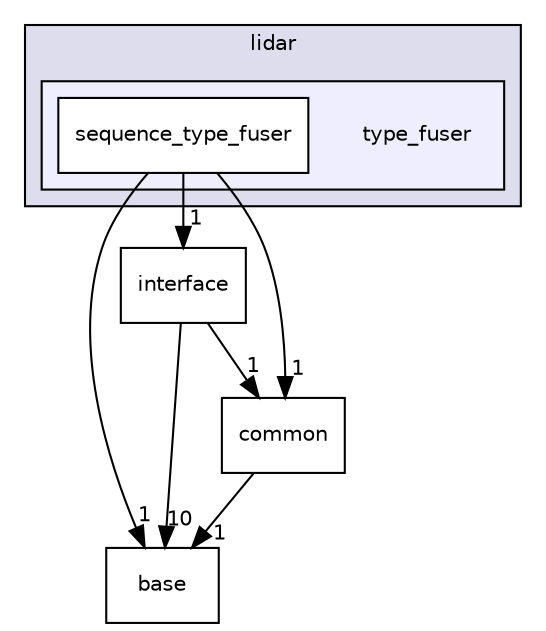 digraph "modules/perception/obstacle/lidar/type_fuser" {
  compound=true
  node [ fontsize="10", fontname="Helvetica"];
  edge [ labelfontsize="10", labelfontname="Helvetica"];
  subgraph clusterdir_cea3b47e46c6e7de2071488d5a5d379a {
    graph [ bgcolor="#ddddee", pencolor="black", label="lidar" fontname="Helvetica", fontsize="10", URL="dir_cea3b47e46c6e7de2071488d5a5d379a.html"]
  subgraph clusterdir_acdb472f85482fbc57069e9738f4c815 {
    graph [ bgcolor="#eeeeff", pencolor="black", label="" URL="dir_acdb472f85482fbc57069e9738f4c815.html"];
    dir_acdb472f85482fbc57069e9738f4c815 [shape=plaintext label="type_fuser"];
    dir_77f44ed029a6c8ab3771277b649c5aff [shape=box label="sequence_type_fuser" color="black" fillcolor="white" style="filled" URL="dir_77f44ed029a6c8ab3771277b649c5aff.html"];
  }
  }
  dir_3220e30e13cded4e45f58b87a1a3558a [shape=box label="base" URL="dir_3220e30e13cded4e45f58b87a1a3558a.html"];
  dir_0e511d950e936e02d380312a7eeeff9e [shape=box label="interface" URL="dir_0e511d950e936e02d380312a7eeeff9e.html"];
  dir_f4b69bafa7685ee9950d2dee42a2cc60 [shape=box label="common" URL="dir_f4b69bafa7685ee9950d2dee42a2cc60.html"];
  dir_77f44ed029a6c8ab3771277b649c5aff->dir_3220e30e13cded4e45f58b87a1a3558a [headlabel="1", labeldistance=1.5 headhref="dir_000075_000037.html"];
  dir_77f44ed029a6c8ab3771277b649c5aff->dir_0e511d950e936e02d380312a7eeeff9e [headlabel="1", labeldistance=1.5 headhref="dir_000075_000156.html"];
  dir_77f44ed029a6c8ab3771277b649c5aff->dir_f4b69bafa7685ee9950d2dee42a2cc60 [headlabel="1", labeldistance=1.5 headhref="dir_000075_000149.html"];
  dir_0e511d950e936e02d380312a7eeeff9e->dir_3220e30e13cded4e45f58b87a1a3558a [headlabel="10", labeldistance=1.5 headhref="dir_000156_000037.html"];
  dir_0e511d950e936e02d380312a7eeeff9e->dir_f4b69bafa7685ee9950d2dee42a2cc60 [headlabel="1", labeldistance=1.5 headhref="dir_000156_000149.html"];
  dir_f4b69bafa7685ee9950d2dee42a2cc60->dir_3220e30e13cded4e45f58b87a1a3558a [headlabel="1", labeldistance=1.5 headhref="dir_000149_000037.html"];
}
